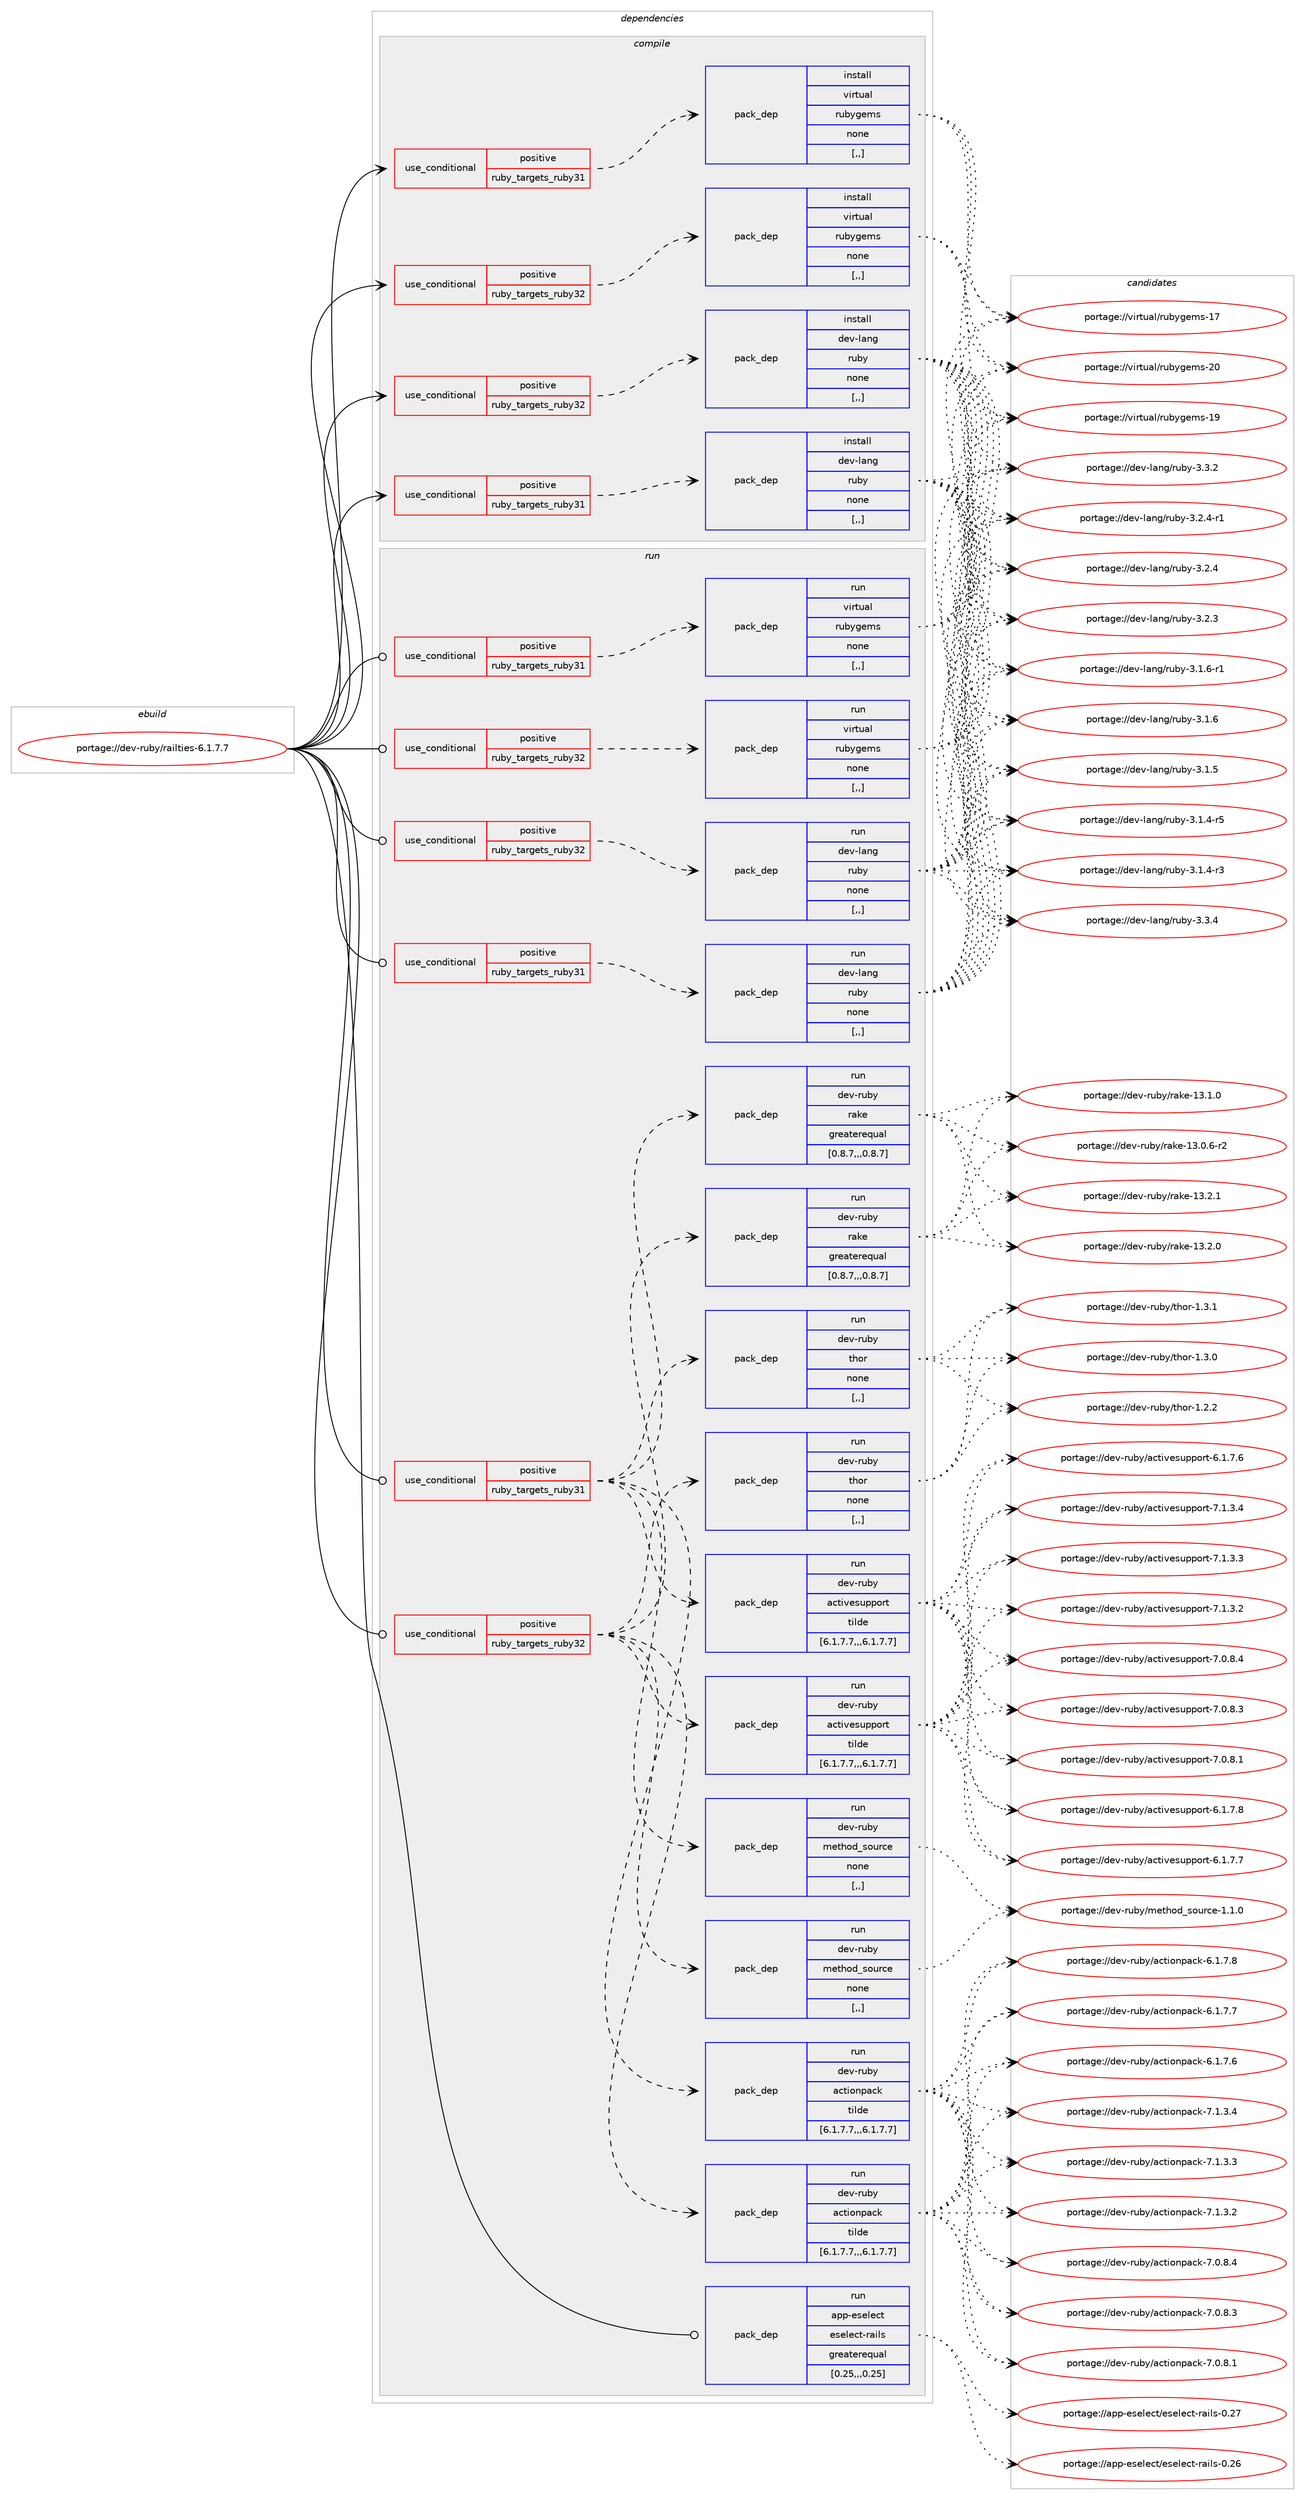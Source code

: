 digraph prolog {

# *************
# Graph options
# *************

newrank=true;
concentrate=true;
compound=true;
graph [rankdir=LR,fontname=Helvetica,fontsize=10,ranksep=1.5];#, ranksep=2.5, nodesep=0.2];
edge  [arrowhead=vee];
node  [fontname=Helvetica,fontsize=10];

# **********
# The ebuild
# **********

subgraph cluster_leftcol {
color=gray;
label=<<i>ebuild</i>>;
id [label="portage://dev-ruby/railties-6.1.7.7", color=red, width=4, href="../dev-ruby/railties-6.1.7.7.svg"];
}

# ****************
# The dependencies
# ****************

subgraph cluster_midcol {
color=gray;
label=<<i>dependencies</i>>;
subgraph cluster_compile {
fillcolor="#eeeeee";
style=filled;
label=<<i>compile</i>>;
subgraph cond53436 {
dependency196222 [label=<<TABLE BORDER="0" CELLBORDER="1" CELLSPACING="0" CELLPADDING="4"><TR><TD ROWSPAN="3" CELLPADDING="10">use_conditional</TD></TR><TR><TD>positive</TD></TR><TR><TD>ruby_targets_ruby31</TD></TR></TABLE>>, shape=none, color=red];
subgraph pack141431 {
dependency196223 [label=<<TABLE BORDER="0" CELLBORDER="1" CELLSPACING="0" CELLPADDING="4" WIDTH="220"><TR><TD ROWSPAN="6" CELLPADDING="30">pack_dep</TD></TR><TR><TD WIDTH="110">install</TD></TR><TR><TD>dev-lang</TD></TR><TR><TD>ruby</TD></TR><TR><TD>none</TD></TR><TR><TD>[,,]</TD></TR></TABLE>>, shape=none, color=blue];
}
dependency196222:e -> dependency196223:w [weight=20,style="dashed",arrowhead="vee"];
}
id:e -> dependency196222:w [weight=20,style="solid",arrowhead="vee"];
subgraph cond53437 {
dependency196224 [label=<<TABLE BORDER="0" CELLBORDER="1" CELLSPACING="0" CELLPADDING="4"><TR><TD ROWSPAN="3" CELLPADDING="10">use_conditional</TD></TR><TR><TD>positive</TD></TR><TR><TD>ruby_targets_ruby31</TD></TR></TABLE>>, shape=none, color=red];
subgraph pack141432 {
dependency196225 [label=<<TABLE BORDER="0" CELLBORDER="1" CELLSPACING="0" CELLPADDING="4" WIDTH="220"><TR><TD ROWSPAN="6" CELLPADDING="30">pack_dep</TD></TR><TR><TD WIDTH="110">install</TD></TR><TR><TD>virtual</TD></TR><TR><TD>rubygems</TD></TR><TR><TD>none</TD></TR><TR><TD>[,,]</TD></TR></TABLE>>, shape=none, color=blue];
}
dependency196224:e -> dependency196225:w [weight=20,style="dashed",arrowhead="vee"];
}
id:e -> dependency196224:w [weight=20,style="solid",arrowhead="vee"];
subgraph cond53438 {
dependency196226 [label=<<TABLE BORDER="0" CELLBORDER="1" CELLSPACING="0" CELLPADDING="4"><TR><TD ROWSPAN="3" CELLPADDING="10">use_conditional</TD></TR><TR><TD>positive</TD></TR><TR><TD>ruby_targets_ruby32</TD></TR></TABLE>>, shape=none, color=red];
subgraph pack141433 {
dependency196227 [label=<<TABLE BORDER="0" CELLBORDER="1" CELLSPACING="0" CELLPADDING="4" WIDTH="220"><TR><TD ROWSPAN="6" CELLPADDING="30">pack_dep</TD></TR><TR><TD WIDTH="110">install</TD></TR><TR><TD>dev-lang</TD></TR><TR><TD>ruby</TD></TR><TR><TD>none</TD></TR><TR><TD>[,,]</TD></TR></TABLE>>, shape=none, color=blue];
}
dependency196226:e -> dependency196227:w [weight=20,style="dashed",arrowhead="vee"];
}
id:e -> dependency196226:w [weight=20,style="solid",arrowhead="vee"];
subgraph cond53439 {
dependency196228 [label=<<TABLE BORDER="0" CELLBORDER="1" CELLSPACING="0" CELLPADDING="4"><TR><TD ROWSPAN="3" CELLPADDING="10">use_conditional</TD></TR><TR><TD>positive</TD></TR><TR><TD>ruby_targets_ruby32</TD></TR></TABLE>>, shape=none, color=red];
subgraph pack141434 {
dependency196229 [label=<<TABLE BORDER="0" CELLBORDER="1" CELLSPACING="0" CELLPADDING="4" WIDTH="220"><TR><TD ROWSPAN="6" CELLPADDING="30">pack_dep</TD></TR><TR><TD WIDTH="110">install</TD></TR><TR><TD>virtual</TD></TR><TR><TD>rubygems</TD></TR><TR><TD>none</TD></TR><TR><TD>[,,]</TD></TR></TABLE>>, shape=none, color=blue];
}
dependency196228:e -> dependency196229:w [weight=20,style="dashed",arrowhead="vee"];
}
id:e -> dependency196228:w [weight=20,style="solid",arrowhead="vee"];
}
subgraph cluster_compileandrun {
fillcolor="#eeeeee";
style=filled;
label=<<i>compile and run</i>>;
}
subgraph cluster_run {
fillcolor="#eeeeee";
style=filled;
label=<<i>run</i>>;
subgraph cond53440 {
dependency196230 [label=<<TABLE BORDER="0" CELLBORDER="1" CELLSPACING="0" CELLPADDING="4"><TR><TD ROWSPAN="3" CELLPADDING="10">use_conditional</TD></TR><TR><TD>positive</TD></TR><TR><TD>ruby_targets_ruby31</TD></TR></TABLE>>, shape=none, color=red];
subgraph pack141435 {
dependency196231 [label=<<TABLE BORDER="0" CELLBORDER="1" CELLSPACING="0" CELLPADDING="4" WIDTH="220"><TR><TD ROWSPAN="6" CELLPADDING="30">pack_dep</TD></TR><TR><TD WIDTH="110">run</TD></TR><TR><TD>dev-lang</TD></TR><TR><TD>ruby</TD></TR><TR><TD>none</TD></TR><TR><TD>[,,]</TD></TR></TABLE>>, shape=none, color=blue];
}
dependency196230:e -> dependency196231:w [weight=20,style="dashed",arrowhead="vee"];
}
id:e -> dependency196230:w [weight=20,style="solid",arrowhead="odot"];
subgraph cond53441 {
dependency196232 [label=<<TABLE BORDER="0" CELLBORDER="1" CELLSPACING="0" CELLPADDING="4"><TR><TD ROWSPAN="3" CELLPADDING="10">use_conditional</TD></TR><TR><TD>positive</TD></TR><TR><TD>ruby_targets_ruby31</TD></TR></TABLE>>, shape=none, color=red];
subgraph pack141436 {
dependency196233 [label=<<TABLE BORDER="0" CELLBORDER="1" CELLSPACING="0" CELLPADDING="4" WIDTH="220"><TR><TD ROWSPAN="6" CELLPADDING="30">pack_dep</TD></TR><TR><TD WIDTH="110">run</TD></TR><TR><TD>dev-ruby</TD></TR><TR><TD>activesupport</TD></TR><TR><TD>tilde</TD></TR><TR><TD>[6.1.7.7,,,6.1.7.7]</TD></TR></TABLE>>, shape=none, color=blue];
}
dependency196232:e -> dependency196233:w [weight=20,style="dashed",arrowhead="vee"];
subgraph pack141437 {
dependency196234 [label=<<TABLE BORDER="0" CELLBORDER="1" CELLSPACING="0" CELLPADDING="4" WIDTH="220"><TR><TD ROWSPAN="6" CELLPADDING="30">pack_dep</TD></TR><TR><TD WIDTH="110">run</TD></TR><TR><TD>dev-ruby</TD></TR><TR><TD>actionpack</TD></TR><TR><TD>tilde</TD></TR><TR><TD>[6.1.7.7,,,6.1.7.7]</TD></TR></TABLE>>, shape=none, color=blue];
}
dependency196232:e -> dependency196234:w [weight=20,style="dashed",arrowhead="vee"];
subgraph pack141438 {
dependency196235 [label=<<TABLE BORDER="0" CELLBORDER="1" CELLSPACING="0" CELLPADDING="4" WIDTH="220"><TR><TD ROWSPAN="6" CELLPADDING="30">pack_dep</TD></TR><TR><TD WIDTH="110">run</TD></TR><TR><TD>dev-ruby</TD></TR><TR><TD>thor</TD></TR><TR><TD>none</TD></TR><TR><TD>[,,]</TD></TR></TABLE>>, shape=none, color=blue];
}
dependency196232:e -> dependency196235:w [weight=20,style="dashed",arrowhead="vee"];
subgraph pack141439 {
dependency196236 [label=<<TABLE BORDER="0" CELLBORDER="1" CELLSPACING="0" CELLPADDING="4" WIDTH="220"><TR><TD ROWSPAN="6" CELLPADDING="30">pack_dep</TD></TR><TR><TD WIDTH="110">run</TD></TR><TR><TD>dev-ruby</TD></TR><TR><TD>rake</TD></TR><TR><TD>greaterequal</TD></TR><TR><TD>[0.8.7,,,0.8.7]</TD></TR></TABLE>>, shape=none, color=blue];
}
dependency196232:e -> dependency196236:w [weight=20,style="dashed",arrowhead="vee"];
subgraph pack141440 {
dependency196237 [label=<<TABLE BORDER="0" CELLBORDER="1" CELLSPACING="0" CELLPADDING="4" WIDTH="220"><TR><TD ROWSPAN="6" CELLPADDING="30">pack_dep</TD></TR><TR><TD WIDTH="110">run</TD></TR><TR><TD>dev-ruby</TD></TR><TR><TD>method_source</TD></TR><TR><TD>none</TD></TR><TR><TD>[,,]</TD></TR></TABLE>>, shape=none, color=blue];
}
dependency196232:e -> dependency196237:w [weight=20,style="dashed",arrowhead="vee"];
}
id:e -> dependency196232:w [weight=20,style="solid",arrowhead="odot"];
subgraph cond53442 {
dependency196238 [label=<<TABLE BORDER="0" CELLBORDER="1" CELLSPACING="0" CELLPADDING="4"><TR><TD ROWSPAN="3" CELLPADDING="10">use_conditional</TD></TR><TR><TD>positive</TD></TR><TR><TD>ruby_targets_ruby31</TD></TR></TABLE>>, shape=none, color=red];
subgraph pack141441 {
dependency196239 [label=<<TABLE BORDER="0" CELLBORDER="1" CELLSPACING="0" CELLPADDING="4" WIDTH="220"><TR><TD ROWSPAN="6" CELLPADDING="30">pack_dep</TD></TR><TR><TD WIDTH="110">run</TD></TR><TR><TD>virtual</TD></TR><TR><TD>rubygems</TD></TR><TR><TD>none</TD></TR><TR><TD>[,,]</TD></TR></TABLE>>, shape=none, color=blue];
}
dependency196238:e -> dependency196239:w [weight=20,style="dashed",arrowhead="vee"];
}
id:e -> dependency196238:w [weight=20,style="solid",arrowhead="odot"];
subgraph cond53443 {
dependency196240 [label=<<TABLE BORDER="0" CELLBORDER="1" CELLSPACING="0" CELLPADDING="4"><TR><TD ROWSPAN="3" CELLPADDING="10">use_conditional</TD></TR><TR><TD>positive</TD></TR><TR><TD>ruby_targets_ruby32</TD></TR></TABLE>>, shape=none, color=red];
subgraph pack141442 {
dependency196241 [label=<<TABLE BORDER="0" CELLBORDER="1" CELLSPACING="0" CELLPADDING="4" WIDTH="220"><TR><TD ROWSPAN="6" CELLPADDING="30">pack_dep</TD></TR><TR><TD WIDTH="110">run</TD></TR><TR><TD>dev-lang</TD></TR><TR><TD>ruby</TD></TR><TR><TD>none</TD></TR><TR><TD>[,,]</TD></TR></TABLE>>, shape=none, color=blue];
}
dependency196240:e -> dependency196241:w [weight=20,style="dashed",arrowhead="vee"];
}
id:e -> dependency196240:w [weight=20,style="solid",arrowhead="odot"];
subgraph cond53444 {
dependency196242 [label=<<TABLE BORDER="0" CELLBORDER="1" CELLSPACING="0" CELLPADDING="4"><TR><TD ROWSPAN="3" CELLPADDING="10">use_conditional</TD></TR><TR><TD>positive</TD></TR><TR><TD>ruby_targets_ruby32</TD></TR></TABLE>>, shape=none, color=red];
subgraph pack141443 {
dependency196243 [label=<<TABLE BORDER="0" CELLBORDER="1" CELLSPACING="0" CELLPADDING="4" WIDTH="220"><TR><TD ROWSPAN="6" CELLPADDING="30">pack_dep</TD></TR><TR><TD WIDTH="110">run</TD></TR><TR><TD>dev-ruby</TD></TR><TR><TD>activesupport</TD></TR><TR><TD>tilde</TD></TR><TR><TD>[6.1.7.7,,,6.1.7.7]</TD></TR></TABLE>>, shape=none, color=blue];
}
dependency196242:e -> dependency196243:w [weight=20,style="dashed",arrowhead="vee"];
subgraph pack141444 {
dependency196244 [label=<<TABLE BORDER="0" CELLBORDER="1" CELLSPACING="0" CELLPADDING="4" WIDTH="220"><TR><TD ROWSPAN="6" CELLPADDING="30">pack_dep</TD></TR><TR><TD WIDTH="110">run</TD></TR><TR><TD>dev-ruby</TD></TR><TR><TD>actionpack</TD></TR><TR><TD>tilde</TD></TR><TR><TD>[6.1.7.7,,,6.1.7.7]</TD></TR></TABLE>>, shape=none, color=blue];
}
dependency196242:e -> dependency196244:w [weight=20,style="dashed",arrowhead="vee"];
subgraph pack141445 {
dependency196245 [label=<<TABLE BORDER="0" CELLBORDER="1" CELLSPACING="0" CELLPADDING="4" WIDTH="220"><TR><TD ROWSPAN="6" CELLPADDING="30">pack_dep</TD></TR><TR><TD WIDTH="110">run</TD></TR><TR><TD>dev-ruby</TD></TR><TR><TD>thor</TD></TR><TR><TD>none</TD></TR><TR><TD>[,,]</TD></TR></TABLE>>, shape=none, color=blue];
}
dependency196242:e -> dependency196245:w [weight=20,style="dashed",arrowhead="vee"];
subgraph pack141446 {
dependency196246 [label=<<TABLE BORDER="0" CELLBORDER="1" CELLSPACING="0" CELLPADDING="4" WIDTH="220"><TR><TD ROWSPAN="6" CELLPADDING="30">pack_dep</TD></TR><TR><TD WIDTH="110">run</TD></TR><TR><TD>dev-ruby</TD></TR><TR><TD>rake</TD></TR><TR><TD>greaterequal</TD></TR><TR><TD>[0.8.7,,,0.8.7]</TD></TR></TABLE>>, shape=none, color=blue];
}
dependency196242:e -> dependency196246:w [weight=20,style="dashed",arrowhead="vee"];
subgraph pack141447 {
dependency196247 [label=<<TABLE BORDER="0" CELLBORDER="1" CELLSPACING="0" CELLPADDING="4" WIDTH="220"><TR><TD ROWSPAN="6" CELLPADDING="30">pack_dep</TD></TR><TR><TD WIDTH="110">run</TD></TR><TR><TD>dev-ruby</TD></TR><TR><TD>method_source</TD></TR><TR><TD>none</TD></TR><TR><TD>[,,]</TD></TR></TABLE>>, shape=none, color=blue];
}
dependency196242:e -> dependency196247:w [weight=20,style="dashed",arrowhead="vee"];
}
id:e -> dependency196242:w [weight=20,style="solid",arrowhead="odot"];
subgraph cond53445 {
dependency196248 [label=<<TABLE BORDER="0" CELLBORDER="1" CELLSPACING="0" CELLPADDING="4"><TR><TD ROWSPAN="3" CELLPADDING="10">use_conditional</TD></TR><TR><TD>positive</TD></TR><TR><TD>ruby_targets_ruby32</TD></TR></TABLE>>, shape=none, color=red];
subgraph pack141448 {
dependency196249 [label=<<TABLE BORDER="0" CELLBORDER="1" CELLSPACING="0" CELLPADDING="4" WIDTH="220"><TR><TD ROWSPAN="6" CELLPADDING="30">pack_dep</TD></TR><TR><TD WIDTH="110">run</TD></TR><TR><TD>virtual</TD></TR><TR><TD>rubygems</TD></TR><TR><TD>none</TD></TR><TR><TD>[,,]</TD></TR></TABLE>>, shape=none, color=blue];
}
dependency196248:e -> dependency196249:w [weight=20,style="dashed",arrowhead="vee"];
}
id:e -> dependency196248:w [weight=20,style="solid",arrowhead="odot"];
subgraph pack141449 {
dependency196250 [label=<<TABLE BORDER="0" CELLBORDER="1" CELLSPACING="0" CELLPADDING="4" WIDTH="220"><TR><TD ROWSPAN="6" CELLPADDING="30">pack_dep</TD></TR><TR><TD WIDTH="110">run</TD></TR><TR><TD>app-eselect</TD></TR><TR><TD>eselect-rails</TD></TR><TR><TD>greaterequal</TD></TR><TR><TD>[0.25,,,0.25]</TD></TR></TABLE>>, shape=none, color=blue];
}
id:e -> dependency196250:w [weight=20,style="solid",arrowhead="odot"];
}
}

# **************
# The candidates
# **************

subgraph cluster_choices {
rank=same;
color=gray;
label=<<i>candidates</i>>;

subgraph choice141431 {
color=black;
nodesep=1;
choice10010111845108971101034711411798121455146514652 [label="portage://dev-lang/ruby-3.3.4", color=red, width=4,href="../dev-lang/ruby-3.3.4.svg"];
choice10010111845108971101034711411798121455146514650 [label="portage://dev-lang/ruby-3.3.2", color=red, width=4,href="../dev-lang/ruby-3.3.2.svg"];
choice100101118451089711010347114117981214551465046524511449 [label="portage://dev-lang/ruby-3.2.4-r1", color=red, width=4,href="../dev-lang/ruby-3.2.4-r1.svg"];
choice10010111845108971101034711411798121455146504652 [label="portage://dev-lang/ruby-3.2.4", color=red, width=4,href="../dev-lang/ruby-3.2.4.svg"];
choice10010111845108971101034711411798121455146504651 [label="portage://dev-lang/ruby-3.2.3", color=red, width=4,href="../dev-lang/ruby-3.2.3.svg"];
choice100101118451089711010347114117981214551464946544511449 [label="portage://dev-lang/ruby-3.1.6-r1", color=red, width=4,href="../dev-lang/ruby-3.1.6-r1.svg"];
choice10010111845108971101034711411798121455146494654 [label="portage://dev-lang/ruby-3.1.6", color=red, width=4,href="../dev-lang/ruby-3.1.6.svg"];
choice10010111845108971101034711411798121455146494653 [label="portage://dev-lang/ruby-3.1.5", color=red, width=4,href="../dev-lang/ruby-3.1.5.svg"];
choice100101118451089711010347114117981214551464946524511453 [label="portage://dev-lang/ruby-3.1.4-r5", color=red, width=4,href="../dev-lang/ruby-3.1.4-r5.svg"];
choice100101118451089711010347114117981214551464946524511451 [label="portage://dev-lang/ruby-3.1.4-r3", color=red, width=4,href="../dev-lang/ruby-3.1.4-r3.svg"];
dependency196223:e -> choice10010111845108971101034711411798121455146514652:w [style=dotted,weight="100"];
dependency196223:e -> choice10010111845108971101034711411798121455146514650:w [style=dotted,weight="100"];
dependency196223:e -> choice100101118451089711010347114117981214551465046524511449:w [style=dotted,weight="100"];
dependency196223:e -> choice10010111845108971101034711411798121455146504652:w [style=dotted,weight="100"];
dependency196223:e -> choice10010111845108971101034711411798121455146504651:w [style=dotted,weight="100"];
dependency196223:e -> choice100101118451089711010347114117981214551464946544511449:w [style=dotted,weight="100"];
dependency196223:e -> choice10010111845108971101034711411798121455146494654:w [style=dotted,weight="100"];
dependency196223:e -> choice10010111845108971101034711411798121455146494653:w [style=dotted,weight="100"];
dependency196223:e -> choice100101118451089711010347114117981214551464946524511453:w [style=dotted,weight="100"];
dependency196223:e -> choice100101118451089711010347114117981214551464946524511451:w [style=dotted,weight="100"];
}
subgraph choice141432 {
color=black;
nodesep=1;
choice118105114116117971084711411798121103101109115455048 [label="portage://virtual/rubygems-20", color=red, width=4,href="../virtual/rubygems-20.svg"];
choice118105114116117971084711411798121103101109115454957 [label="portage://virtual/rubygems-19", color=red, width=4,href="../virtual/rubygems-19.svg"];
choice118105114116117971084711411798121103101109115454955 [label="portage://virtual/rubygems-17", color=red, width=4,href="../virtual/rubygems-17.svg"];
dependency196225:e -> choice118105114116117971084711411798121103101109115455048:w [style=dotted,weight="100"];
dependency196225:e -> choice118105114116117971084711411798121103101109115454957:w [style=dotted,weight="100"];
dependency196225:e -> choice118105114116117971084711411798121103101109115454955:w [style=dotted,weight="100"];
}
subgraph choice141433 {
color=black;
nodesep=1;
choice10010111845108971101034711411798121455146514652 [label="portage://dev-lang/ruby-3.3.4", color=red, width=4,href="../dev-lang/ruby-3.3.4.svg"];
choice10010111845108971101034711411798121455146514650 [label="portage://dev-lang/ruby-3.3.2", color=red, width=4,href="../dev-lang/ruby-3.3.2.svg"];
choice100101118451089711010347114117981214551465046524511449 [label="portage://dev-lang/ruby-3.2.4-r1", color=red, width=4,href="../dev-lang/ruby-3.2.4-r1.svg"];
choice10010111845108971101034711411798121455146504652 [label="portage://dev-lang/ruby-3.2.4", color=red, width=4,href="../dev-lang/ruby-3.2.4.svg"];
choice10010111845108971101034711411798121455146504651 [label="portage://dev-lang/ruby-3.2.3", color=red, width=4,href="../dev-lang/ruby-3.2.3.svg"];
choice100101118451089711010347114117981214551464946544511449 [label="portage://dev-lang/ruby-3.1.6-r1", color=red, width=4,href="../dev-lang/ruby-3.1.6-r1.svg"];
choice10010111845108971101034711411798121455146494654 [label="portage://dev-lang/ruby-3.1.6", color=red, width=4,href="../dev-lang/ruby-3.1.6.svg"];
choice10010111845108971101034711411798121455146494653 [label="portage://dev-lang/ruby-3.1.5", color=red, width=4,href="../dev-lang/ruby-3.1.5.svg"];
choice100101118451089711010347114117981214551464946524511453 [label="portage://dev-lang/ruby-3.1.4-r5", color=red, width=4,href="../dev-lang/ruby-3.1.4-r5.svg"];
choice100101118451089711010347114117981214551464946524511451 [label="portage://dev-lang/ruby-3.1.4-r3", color=red, width=4,href="../dev-lang/ruby-3.1.4-r3.svg"];
dependency196227:e -> choice10010111845108971101034711411798121455146514652:w [style=dotted,weight="100"];
dependency196227:e -> choice10010111845108971101034711411798121455146514650:w [style=dotted,weight="100"];
dependency196227:e -> choice100101118451089711010347114117981214551465046524511449:w [style=dotted,weight="100"];
dependency196227:e -> choice10010111845108971101034711411798121455146504652:w [style=dotted,weight="100"];
dependency196227:e -> choice10010111845108971101034711411798121455146504651:w [style=dotted,weight="100"];
dependency196227:e -> choice100101118451089711010347114117981214551464946544511449:w [style=dotted,weight="100"];
dependency196227:e -> choice10010111845108971101034711411798121455146494654:w [style=dotted,weight="100"];
dependency196227:e -> choice10010111845108971101034711411798121455146494653:w [style=dotted,weight="100"];
dependency196227:e -> choice100101118451089711010347114117981214551464946524511453:w [style=dotted,weight="100"];
dependency196227:e -> choice100101118451089711010347114117981214551464946524511451:w [style=dotted,weight="100"];
}
subgraph choice141434 {
color=black;
nodesep=1;
choice118105114116117971084711411798121103101109115455048 [label="portage://virtual/rubygems-20", color=red, width=4,href="../virtual/rubygems-20.svg"];
choice118105114116117971084711411798121103101109115454957 [label="portage://virtual/rubygems-19", color=red, width=4,href="../virtual/rubygems-19.svg"];
choice118105114116117971084711411798121103101109115454955 [label="portage://virtual/rubygems-17", color=red, width=4,href="../virtual/rubygems-17.svg"];
dependency196229:e -> choice118105114116117971084711411798121103101109115455048:w [style=dotted,weight="100"];
dependency196229:e -> choice118105114116117971084711411798121103101109115454957:w [style=dotted,weight="100"];
dependency196229:e -> choice118105114116117971084711411798121103101109115454955:w [style=dotted,weight="100"];
}
subgraph choice141435 {
color=black;
nodesep=1;
choice10010111845108971101034711411798121455146514652 [label="portage://dev-lang/ruby-3.3.4", color=red, width=4,href="../dev-lang/ruby-3.3.4.svg"];
choice10010111845108971101034711411798121455146514650 [label="portage://dev-lang/ruby-3.3.2", color=red, width=4,href="../dev-lang/ruby-3.3.2.svg"];
choice100101118451089711010347114117981214551465046524511449 [label="portage://dev-lang/ruby-3.2.4-r1", color=red, width=4,href="../dev-lang/ruby-3.2.4-r1.svg"];
choice10010111845108971101034711411798121455146504652 [label="portage://dev-lang/ruby-3.2.4", color=red, width=4,href="../dev-lang/ruby-3.2.4.svg"];
choice10010111845108971101034711411798121455146504651 [label="portage://dev-lang/ruby-3.2.3", color=red, width=4,href="../dev-lang/ruby-3.2.3.svg"];
choice100101118451089711010347114117981214551464946544511449 [label="portage://dev-lang/ruby-3.1.6-r1", color=red, width=4,href="../dev-lang/ruby-3.1.6-r1.svg"];
choice10010111845108971101034711411798121455146494654 [label="portage://dev-lang/ruby-3.1.6", color=red, width=4,href="../dev-lang/ruby-3.1.6.svg"];
choice10010111845108971101034711411798121455146494653 [label="portage://dev-lang/ruby-3.1.5", color=red, width=4,href="../dev-lang/ruby-3.1.5.svg"];
choice100101118451089711010347114117981214551464946524511453 [label="portage://dev-lang/ruby-3.1.4-r5", color=red, width=4,href="../dev-lang/ruby-3.1.4-r5.svg"];
choice100101118451089711010347114117981214551464946524511451 [label="portage://dev-lang/ruby-3.1.4-r3", color=red, width=4,href="../dev-lang/ruby-3.1.4-r3.svg"];
dependency196231:e -> choice10010111845108971101034711411798121455146514652:w [style=dotted,weight="100"];
dependency196231:e -> choice10010111845108971101034711411798121455146514650:w [style=dotted,weight="100"];
dependency196231:e -> choice100101118451089711010347114117981214551465046524511449:w [style=dotted,weight="100"];
dependency196231:e -> choice10010111845108971101034711411798121455146504652:w [style=dotted,weight="100"];
dependency196231:e -> choice10010111845108971101034711411798121455146504651:w [style=dotted,weight="100"];
dependency196231:e -> choice100101118451089711010347114117981214551464946544511449:w [style=dotted,weight="100"];
dependency196231:e -> choice10010111845108971101034711411798121455146494654:w [style=dotted,weight="100"];
dependency196231:e -> choice10010111845108971101034711411798121455146494653:w [style=dotted,weight="100"];
dependency196231:e -> choice100101118451089711010347114117981214551464946524511453:w [style=dotted,weight="100"];
dependency196231:e -> choice100101118451089711010347114117981214551464946524511451:w [style=dotted,weight="100"];
}
subgraph choice141436 {
color=black;
nodesep=1;
choice10010111845114117981214797991161051181011151171121121111141164555464946514652 [label="portage://dev-ruby/activesupport-7.1.3.4", color=red, width=4,href="../dev-ruby/activesupport-7.1.3.4.svg"];
choice10010111845114117981214797991161051181011151171121121111141164555464946514651 [label="portage://dev-ruby/activesupport-7.1.3.3", color=red, width=4,href="../dev-ruby/activesupport-7.1.3.3.svg"];
choice10010111845114117981214797991161051181011151171121121111141164555464946514650 [label="portage://dev-ruby/activesupport-7.1.3.2", color=red, width=4,href="../dev-ruby/activesupport-7.1.3.2.svg"];
choice10010111845114117981214797991161051181011151171121121111141164555464846564652 [label="portage://dev-ruby/activesupport-7.0.8.4", color=red, width=4,href="../dev-ruby/activesupport-7.0.8.4.svg"];
choice10010111845114117981214797991161051181011151171121121111141164555464846564651 [label="portage://dev-ruby/activesupport-7.0.8.3", color=red, width=4,href="../dev-ruby/activesupport-7.0.8.3.svg"];
choice10010111845114117981214797991161051181011151171121121111141164555464846564649 [label="portage://dev-ruby/activesupport-7.0.8.1", color=red, width=4,href="../dev-ruby/activesupport-7.0.8.1.svg"];
choice10010111845114117981214797991161051181011151171121121111141164554464946554656 [label="portage://dev-ruby/activesupport-6.1.7.8", color=red, width=4,href="../dev-ruby/activesupport-6.1.7.8.svg"];
choice10010111845114117981214797991161051181011151171121121111141164554464946554655 [label="portage://dev-ruby/activesupport-6.1.7.7", color=red, width=4,href="../dev-ruby/activesupport-6.1.7.7.svg"];
choice10010111845114117981214797991161051181011151171121121111141164554464946554654 [label="portage://dev-ruby/activesupport-6.1.7.6", color=red, width=4,href="../dev-ruby/activesupport-6.1.7.6.svg"];
dependency196233:e -> choice10010111845114117981214797991161051181011151171121121111141164555464946514652:w [style=dotted,weight="100"];
dependency196233:e -> choice10010111845114117981214797991161051181011151171121121111141164555464946514651:w [style=dotted,weight="100"];
dependency196233:e -> choice10010111845114117981214797991161051181011151171121121111141164555464946514650:w [style=dotted,weight="100"];
dependency196233:e -> choice10010111845114117981214797991161051181011151171121121111141164555464846564652:w [style=dotted,weight="100"];
dependency196233:e -> choice10010111845114117981214797991161051181011151171121121111141164555464846564651:w [style=dotted,weight="100"];
dependency196233:e -> choice10010111845114117981214797991161051181011151171121121111141164555464846564649:w [style=dotted,weight="100"];
dependency196233:e -> choice10010111845114117981214797991161051181011151171121121111141164554464946554656:w [style=dotted,weight="100"];
dependency196233:e -> choice10010111845114117981214797991161051181011151171121121111141164554464946554655:w [style=dotted,weight="100"];
dependency196233:e -> choice10010111845114117981214797991161051181011151171121121111141164554464946554654:w [style=dotted,weight="100"];
}
subgraph choice141437 {
color=black;
nodesep=1;
choice100101118451141179812147979911610511111011297991074555464946514652 [label="portage://dev-ruby/actionpack-7.1.3.4", color=red, width=4,href="../dev-ruby/actionpack-7.1.3.4.svg"];
choice100101118451141179812147979911610511111011297991074555464946514651 [label="portage://dev-ruby/actionpack-7.1.3.3", color=red, width=4,href="../dev-ruby/actionpack-7.1.3.3.svg"];
choice100101118451141179812147979911610511111011297991074555464946514650 [label="portage://dev-ruby/actionpack-7.1.3.2", color=red, width=4,href="../dev-ruby/actionpack-7.1.3.2.svg"];
choice100101118451141179812147979911610511111011297991074555464846564652 [label="portage://dev-ruby/actionpack-7.0.8.4", color=red, width=4,href="../dev-ruby/actionpack-7.0.8.4.svg"];
choice100101118451141179812147979911610511111011297991074555464846564651 [label="portage://dev-ruby/actionpack-7.0.8.3", color=red, width=4,href="../dev-ruby/actionpack-7.0.8.3.svg"];
choice100101118451141179812147979911610511111011297991074555464846564649 [label="portage://dev-ruby/actionpack-7.0.8.1", color=red, width=4,href="../dev-ruby/actionpack-7.0.8.1.svg"];
choice100101118451141179812147979911610511111011297991074554464946554656 [label="portage://dev-ruby/actionpack-6.1.7.8", color=red, width=4,href="../dev-ruby/actionpack-6.1.7.8.svg"];
choice100101118451141179812147979911610511111011297991074554464946554655 [label="portage://dev-ruby/actionpack-6.1.7.7", color=red, width=4,href="../dev-ruby/actionpack-6.1.7.7.svg"];
choice100101118451141179812147979911610511111011297991074554464946554654 [label="portage://dev-ruby/actionpack-6.1.7.6", color=red, width=4,href="../dev-ruby/actionpack-6.1.7.6.svg"];
dependency196234:e -> choice100101118451141179812147979911610511111011297991074555464946514652:w [style=dotted,weight="100"];
dependency196234:e -> choice100101118451141179812147979911610511111011297991074555464946514651:w [style=dotted,weight="100"];
dependency196234:e -> choice100101118451141179812147979911610511111011297991074555464946514650:w [style=dotted,weight="100"];
dependency196234:e -> choice100101118451141179812147979911610511111011297991074555464846564652:w [style=dotted,weight="100"];
dependency196234:e -> choice100101118451141179812147979911610511111011297991074555464846564651:w [style=dotted,weight="100"];
dependency196234:e -> choice100101118451141179812147979911610511111011297991074555464846564649:w [style=dotted,weight="100"];
dependency196234:e -> choice100101118451141179812147979911610511111011297991074554464946554656:w [style=dotted,weight="100"];
dependency196234:e -> choice100101118451141179812147979911610511111011297991074554464946554655:w [style=dotted,weight="100"];
dependency196234:e -> choice100101118451141179812147979911610511111011297991074554464946554654:w [style=dotted,weight="100"];
}
subgraph choice141438 {
color=black;
nodesep=1;
choice100101118451141179812147116104111114454946514649 [label="portage://dev-ruby/thor-1.3.1", color=red, width=4,href="../dev-ruby/thor-1.3.1.svg"];
choice100101118451141179812147116104111114454946514648 [label="portage://dev-ruby/thor-1.3.0", color=red, width=4,href="../dev-ruby/thor-1.3.0.svg"];
choice100101118451141179812147116104111114454946504650 [label="portage://dev-ruby/thor-1.2.2", color=red, width=4,href="../dev-ruby/thor-1.2.2.svg"];
dependency196235:e -> choice100101118451141179812147116104111114454946514649:w [style=dotted,weight="100"];
dependency196235:e -> choice100101118451141179812147116104111114454946514648:w [style=dotted,weight="100"];
dependency196235:e -> choice100101118451141179812147116104111114454946504650:w [style=dotted,weight="100"];
}
subgraph choice141439 {
color=black;
nodesep=1;
choice1001011184511411798121471149710710145495146504649 [label="portage://dev-ruby/rake-13.2.1", color=red, width=4,href="../dev-ruby/rake-13.2.1.svg"];
choice1001011184511411798121471149710710145495146504648 [label="portage://dev-ruby/rake-13.2.0", color=red, width=4,href="../dev-ruby/rake-13.2.0.svg"];
choice1001011184511411798121471149710710145495146494648 [label="portage://dev-ruby/rake-13.1.0", color=red, width=4,href="../dev-ruby/rake-13.1.0.svg"];
choice10010111845114117981214711497107101454951464846544511450 [label="portage://dev-ruby/rake-13.0.6-r2", color=red, width=4,href="../dev-ruby/rake-13.0.6-r2.svg"];
dependency196236:e -> choice1001011184511411798121471149710710145495146504649:w [style=dotted,weight="100"];
dependency196236:e -> choice1001011184511411798121471149710710145495146504648:w [style=dotted,weight="100"];
dependency196236:e -> choice1001011184511411798121471149710710145495146494648:w [style=dotted,weight="100"];
dependency196236:e -> choice10010111845114117981214711497107101454951464846544511450:w [style=dotted,weight="100"];
}
subgraph choice141440 {
color=black;
nodesep=1;
choice1001011184511411798121471091011161041111009511511111711499101454946494648 [label="portage://dev-ruby/method_source-1.1.0", color=red, width=4,href="../dev-ruby/method_source-1.1.0.svg"];
dependency196237:e -> choice1001011184511411798121471091011161041111009511511111711499101454946494648:w [style=dotted,weight="100"];
}
subgraph choice141441 {
color=black;
nodesep=1;
choice118105114116117971084711411798121103101109115455048 [label="portage://virtual/rubygems-20", color=red, width=4,href="../virtual/rubygems-20.svg"];
choice118105114116117971084711411798121103101109115454957 [label="portage://virtual/rubygems-19", color=red, width=4,href="../virtual/rubygems-19.svg"];
choice118105114116117971084711411798121103101109115454955 [label="portage://virtual/rubygems-17", color=red, width=4,href="../virtual/rubygems-17.svg"];
dependency196239:e -> choice118105114116117971084711411798121103101109115455048:w [style=dotted,weight="100"];
dependency196239:e -> choice118105114116117971084711411798121103101109115454957:w [style=dotted,weight="100"];
dependency196239:e -> choice118105114116117971084711411798121103101109115454955:w [style=dotted,weight="100"];
}
subgraph choice141442 {
color=black;
nodesep=1;
choice10010111845108971101034711411798121455146514652 [label="portage://dev-lang/ruby-3.3.4", color=red, width=4,href="../dev-lang/ruby-3.3.4.svg"];
choice10010111845108971101034711411798121455146514650 [label="portage://dev-lang/ruby-3.3.2", color=red, width=4,href="../dev-lang/ruby-3.3.2.svg"];
choice100101118451089711010347114117981214551465046524511449 [label="portage://dev-lang/ruby-3.2.4-r1", color=red, width=4,href="../dev-lang/ruby-3.2.4-r1.svg"];
choice10010111845108971101034711411798121455146504652 [label="portage://dev-lang/ruby-3.2.4", color=red, width=4,href="../dev-lang/ruby-3.2.4.svg"];
choice10010111845108971101034711411798121455146504651 [label="portage://dev-lang/ruby-3.2.3", color=red, width=4,href="../dev-lang/ruby-3.2.3.svg"];
choice100101118451089711010347114117981214551464946544511449 [label="portage://dev-lang/ruby-3.1.6-r1", color=red, width=4,href="../dev-lang/ruby-3.1.6-r1.svg"];
choice10010111845108971101034711411798121455146494654 [label="portage://dev-lang/ruby-3.1.6", color=red, width=4,href="../dev-lang/ruby-3.1.6.svg"];
choice10010111845108971101034711411798121455146494653 [label="portage://dev-lang/ruby-3.1.5", color=red, width=4,href="../dev-lang/ruby-3.1.5.svg"];
choice100101118451089711010347114117981214551464946524511453 [label="portage://dev-lang/ruby-3.1.4-r5", color=red, width=4,href="../dev-lang/ruby-3.1.4-r5.svg"];
choice100101118451089711010347114117981214551464946524511451 [label="portage://dev-lang/ruby-3.1.4-r3", color=red, width=4,href="../dev-lang/ruby-3.1.4-r3.svg"];
dependency196241:e -> choice10010111845108971101034711411798121455146514652:w [style=dotted,weight="100"];
dependency196241:e -> choice10010111845108971101034711411798121455146514650:w [style=dotted,weight="100"];
dependency196241:e -> choice100101118451089711010347114117981214551465046524511449:w [style=dotted,weight="100"];
dependency196241:e -> choice10010111845108971101034711411798121455146504652:w [style=dotted,weight="100"];
dependency196241:e -> choice10010111845108971101034711411798121455146504651:w [style=dotted,weight="100"];
dependency196241:e -> choice100101118451089711010347114117981214551464946544511449:w [style=dotted,weight="100"];
dependency196241:e -> choice10010111845108971101034711411798121455146494654:w [style=dotted,weight="100"];
dependency196241:e -> choice10010111845108971101034711411798121455146494653:w [style=dotted,weight="100"];
dependency196241:e -> choice100101118451089711010347114117981214551464946524511453:w [style=dotted,weight="100"];
dependency196241:e -> choice100101118451089711010347114117981214551464946524511451:w [style=dotted,weight="100"];
}
subgraph choice141443 {
color=black;
nodesep=1;
choice10010111845114117981214797991161051181011151171121121111141164555464946514652 [label="portage://dev-ruby/activesupport-7.1.3.4", color=red, width=4,href="../dev-ruby/activesupport-7.1.3.4.svg"];
choice10010111845114117981214797991161051181011151171121121111141164555464946514651 [label="portage://dev-ruby/activesupport-7.1.3.3", color=red, width=4,href="../dev-ruby/activesupport-7.1.3.3.svg"];
choice10010111845114117981214797991161051181011151171121121111141164555464946514650 [label="portage://dev-ruby/activesupport-7.1.3.2", color=red, width=4,href="../dev-ruby/activesupport-7.1.3.2.svg"];
choice10010111845114117981214797991161051181011151171121121111141164555464846564652 [label="portage://dev-ruby/activesupport-7.0.8.4", color=red, width=4,href="../dev-ruby/activesupport-7.0.8.4.svg"];
choice10010111845114117981214797991161051181011151171121121111141164555464846564651 [label="portage://dev-ruby/activesupport-7.0.8.3", color=red, width=4,href="../dev-ruby/activesupport-7.0.8.3.svg"];
choice10010111845114117981214797991161051181011151171121121111141164555464846564649 [label="portage://dev-ruby/activesupport-7.0.8.1", color=red, width=4,href="../dev-ruby/activesupport-7.0.8.1.svg"];
choice10010111845114117981214797991161051181011151171121121111141164554464946554656 [label="portage://dev-ruby/activesupport-6.1.7.8", color=red, width=4,href="../dev-ruby/activesupport-6.1.7.8.svg"];
choice10010111845114117981214797991161051181011151171121121111141164554464946554655 [label="portage://dev-ruby/activesupport-6.1.7.7", color=red, width=4,href="../dev-ruby/activesupport-6.1.7.7.svg"];
choice10010111845114117981214797991161051181011151171121121111141164554464946554654 [label="portage://dev-ruby/activesupport-6.1.7.6", color=red, width=4,href="../dev-ruby/activesupport-6.1.7.6.svg"];
dependency196243:e -> choice10010111845114117981214797991161051181011151171121121111141164555464946514652:w [style=dotted,weight="100"];
dependency196243:e -> choice10010111845114117981214797991161051181011151171121121111141164555464946514651:w [style=dotted,weight="100"];
dependency196243:e -> choice10010111845114117981214797991161051181011151171121121111141164555464946514650:w [style=dotted,weight="100"];
dependency196243:e -> choice10010111845114117981214797991161051181011151171121121111141164555464846564652:w [style=dotted,weight="100"];
dependency196243:e -> choice10010111845114117981214797991161051181011151171121121111141164555464846564651:w [style=dotted,weight="100"];
dependency196243:e -> choice10010111845114117981214797991161051181011151171121121111141164555464846564649:w [style=dotted,weight="100"];
dependency196243:e -> choice10010111845114117981214797991161051181011151171121121111141164554464946554656:w [style=dotted,weight="100"];
dependency196243:e -> choice10010111845114117981214797991161051181011151171121121111141164554464946554655:w [style=dotted,weight="100"];
dependency196243:e -> choice10010111845114117981214797991161051181011151171121121111141164554464946554654:w [style=dotted,weight="100"];
}
subgraph choice141444 {
color=black;
nodesep=1;
choice100101118451141179812147979911610511111011297991074555464946514652 [label="portage://dev-ruby/actionpack-7.1.3.4", color=red, width=4,href="../dev-ruby/actionpack-7.1.3.4.svg"];
choice100101118451141179812147979911610511111011297991074555464946514651 [label="portage://dev-ruby/actionpack-7.1.3.3", color=red, width=4,href="../dev-ruby/actionpack-7.1.3.3.svg"];
choice100101118451141179812147979911610511111011297991074555464946514650 [label="portage://dev-ruby/actionpack-7.1.3.2", color=red, width=4,href="../dev-ruby/actionpack-7.1.3.2.svg"];
choice100101118451141179812147979911610511111011297991074555464846564652 [label="portage://dev-ruby/actionpack-7.0.8.4", color=red, width=4,href="../dev-ruby/actionpack-7.0.8.4.svg"];
choice100101118451141179812147979911610511111011297991074555464846564651 [label="portage://dev-ruby/actionpack-7.0.8.3", color=red, width=4,href="../dev-ruby/actionpack-7.0.8.3.svg"];
choice100101118451141179812147979911610511111011297991074555464846564649 [label="portage://dev-ruby/actionpack-7.0.8.1", color=red, width=4,href="../dev-ruby/actionpack-7.0.8.1.svg"];
choice100101118451141179812147979911610511111011297991074554464946554656 [label="portage://dev-ruby/actionpack-6.1.7.8", color=red, width=4,href="../dev-ruby/actionpack-6.1.7.8.svg"];
choice100101118451141179812147979911610511111011297991074554464946554655 [label="portage://dev-ruby/actionpack-6.1.7.7", color=red, width=4,href="../dev-ruby/actionpack-6.1.7.7.svg"];
choice100101118451141179812147979911610511111011297991074554464946554654 [label="portage://dev-ruby/actionpack-6.1.7.6", color=red, width=4,href="../dev-ruby/actionpack-6.1.7.6.svg"];
dependency196244:e -> choice100101118451141179812147979911610511111011297991074555464946514652:w [style=dotted,weight="100"];
dependency196244:e -> choice100101118451141179812147979911610511111011297991074555464946514651:w [style=dotted,weight="100"];
dependency196244:e -> choice100101118451141179812147979911610511111011297991074555464946514650:w [style=dotted,weight="100"];
dependency196244:e -> choice100101118451141179812147979911610511111011297991074555464846564652:w [style=dotted,weight="100"];
dependency196244:e -> choice100101118451141179812147979911610511111011297991074555464846564651:w [style=dotted,weight="100"];
dependency196244:e -> choice100101118451141179812147979911610511111011297991074555464846564649:w [style=dotted,weight="100"];
dependency196244:e -> choice100101118451141179812147979911610511111011297991074554464946554656:w [style=dotted,weight="100"];
dependency196244:e -> choice100101118451141179812147979911610511111011297991074554464946554655:w [style=dotted,weight="100"];
dependency196244:e -> choice100101118451141179812147979911610511111011297991074554464946554654:w [style=dotted,weight="100"];
}
subgraph choice141445 {
color=black;
nodesep=1;
choice100101118451141179812147116104111114454946514649 [label="portage://dev-ruby/thor-1.3.1", color=red, width=4,href="../dev-ruby/thor-1.3.1.svg"];
choice100101118451141179812147116104111114454946514648 [label="portage://dev-ruby/thor-1.3.0", color=red, width=4,href="../dev-ruby/thor-1.3.0.svg"];
choice100101118451141179812147116104111114454946504650 [label="portage://dev-ruby/thor-1.2.2", color=red, width=4,href="../dev-ruby/thor-1.2.2.svg"];
dependency196245:e -> choice100101118451141179812147116104111114454946514649:w [style=dotted,weight="100"];
dependency196245:e -> choice100101118451141179812147116104111114454946514648:w [style=dotted,weight="100"];
dependency196245:e -> choice100101118451141179812147116104111114454946504650:w [style=dotted,weight="100"];
}
subgraph choice141446 {
color=black;
nodesep=1;
choice1001011184511411798121471149710710145495146504649 [label="portage://dev-ruby/rake-13.2.1", color=red, width=4,href="../dev-ruby/rake-13.2.1.svg"];
choice1001011184511411798121471149710710145495146504648 [label="portage://dev-ruby/rake-13.2.0", color=red, width=4,href="../dev-ruby/rake-13.2.0.svg"];
choice1001011184511411798121471149710710145495146494648 [label="portage://dev-ruby/rake-13.1.0", color=red, width=4,href="../dev-ruby/rake-13.1.0.svg"];
choice10010111845114117981214711497107101454951464846544511450 [label="portage://dev-ruby/rake-13.0.6-r2", color=red, width=4,href="../dev-ruby/rake-13.0.6-r2.svg"];
dependency196246:e -> choice1001011184511411798121471149710710145495146504649:w [style=dotted,weight="100"];
dependency196246:e -> choice1001011184511411798121471149710710145495146504648:w [style=dotted,weight="100"];
dependency196246:e -> choice1001011184511411798121471149710710145495146494648:w [style=dotted,weight="100"];
dependency196246:e -> choice10010111845114117981214711497107101454951464846544511450:w [style=dotted,weight="100"];
}
subgraph choice141447 {
color=black;
nodesep=1;
choice1001011184511411798121471091011161041111009511511111711499101454946494648 [label="portage://dev-ruby/method_source-1.1.0", color=red, width=4,href="../dev-ruby/method_source-1.1.0.svg"];
dependency196247:e -> choice1001011184511411798121471091011161041111009511511111711499101454946494648:w [style=dotted,weight="100"];
}
subgraph choice141448 {
color=black;
nodesep=1;
choice118105114116117971084711411798121103101109115455048 [label="portage://virtual/rubygems-20", color=red, width=4,href="../virtual/rubygems-20.svg"];
choice118105114116117971084711411798121103101109115454957 [label="portage://virtual/rubygems-19", color=red, width=4,href="../virtual/rubygems-19.svg"];
choice118105114116117971084711411798121103101109115454955 [label="portage://virtual/rubygems-17", color=red, width=4,href="../virtual/rubygems-17.svg"];
dependency196249:e -> choice118105114116117971084711411798121103101109115455048:w [style=dotted,weight="100"];
dependency196249:e -> choice118105114116117971084711411798121103101109115454957:w [style=dotted,weight="100"];
dependency196249:e -> choice118105114116117971084711411798121103101109115454955:w [style=dotted,weight="100"];
}
subgraph choice141449 {
color=black;
nodesep=1;
choice971121124510111510110810199116471011151011081019911645114971051081154548465055 [label="portage://app-eselect/eselect-rails-0.27", color=red, width=4,href="../app-eselect/eselect-rails-0.27.svg"];
choice971121124510111510110810199116471011151011081019911645114971051081154548465054 [label="portage://app-eselect/eselect-rails-0.26", color=red, width=4,href="../app-eselect/eselect-rails-0.26.svg"];
dependency196250:e -> choice971121124510111510110810199116471011151011081019911645114971051081154548465055:w [style=dotted,weight="100"];
dependency196250:e -> choice971121124510111510110810199116471011151011081019911645114971051081154548465054:w [style=dotted,weight="100"];
}
}

}
